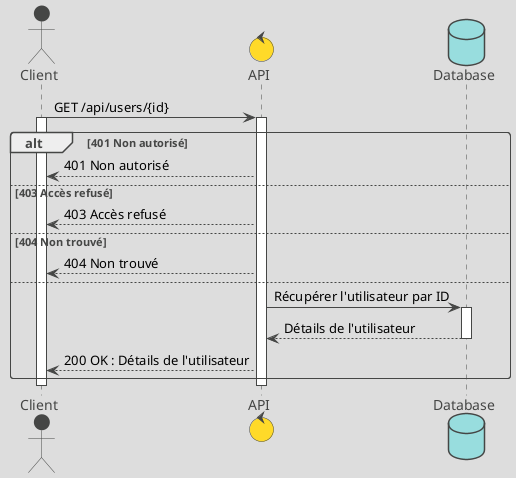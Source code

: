 @startuml
!theme toy

actor Client
control API
database Database

Client -> API : GET /api/users/{id}
Activate Client
Activate API

alt 401 Non autorisé
    API --> Client : 401 Non autorisé
else 403 Accès refusé
    API --> Client : 403 Accès refusé
else 404 Non trouvé
    API --> Client : 404 Non trouvé
else
    API -> Database : Récupérer l'utilisateur par ID
    Activate Database
    Database --> API : Détails de l'utilisateur
    Deactivate Database
    API --> Client : 200 OK : Détails de l'utilisateur
end
Deactivate Client
Deactivate API

@enduml
